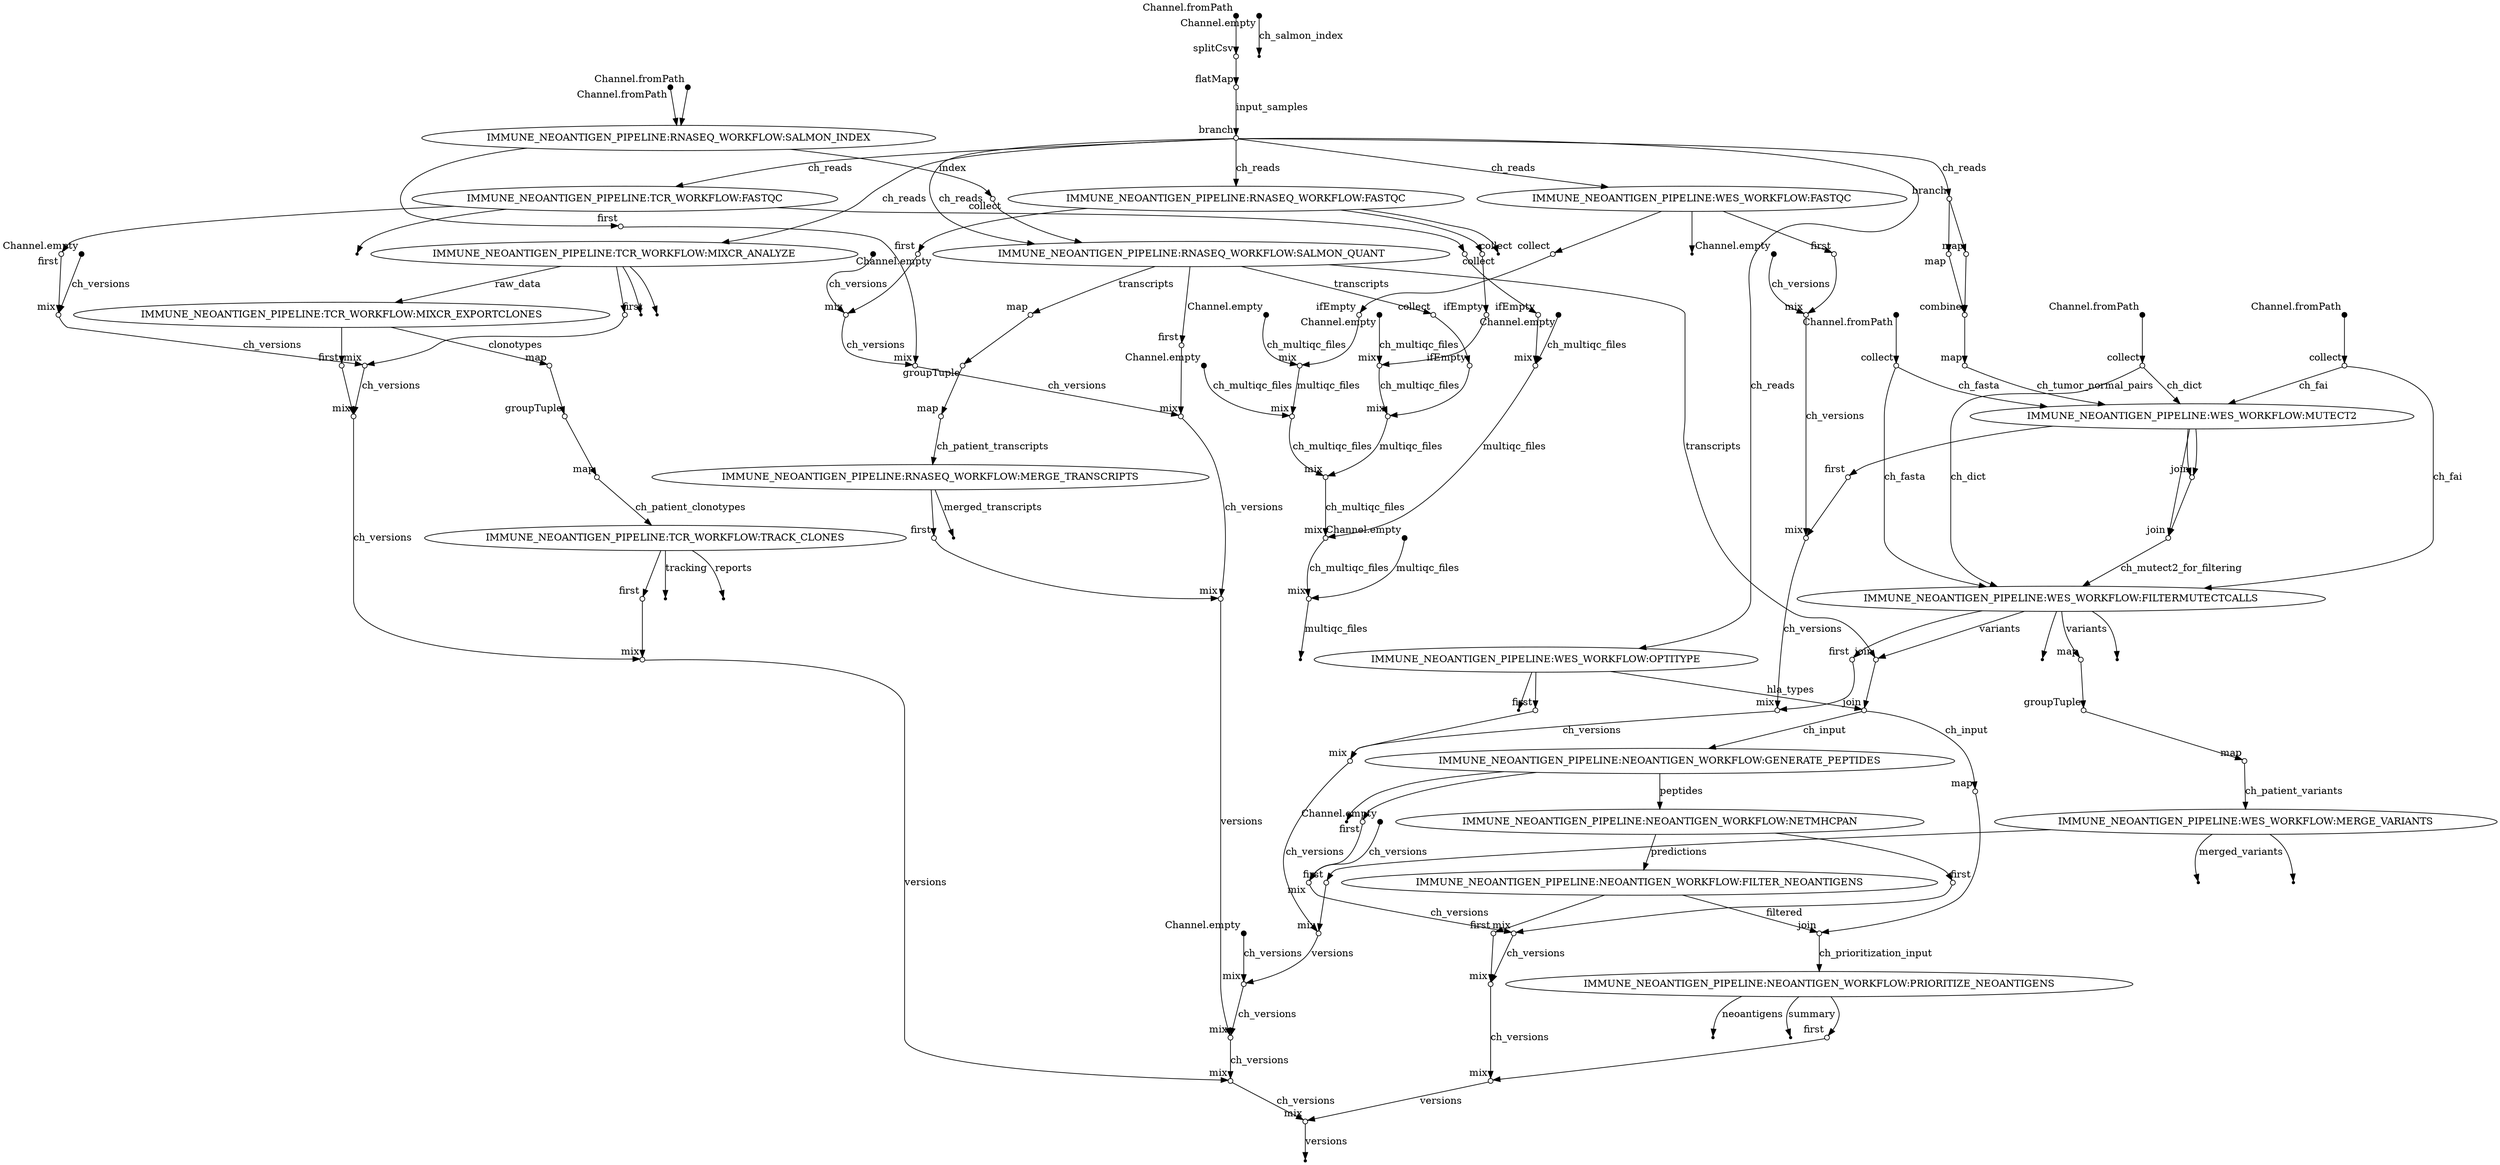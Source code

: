 digraph "pipeline_dag_20250709_220331" {
rankdir=TB;
v0 [shape=point,label="",fixedsize=true,width=0.1,xlabel="Channel.fromPath"];
v1 [shape=circle,label="",fixedsize=true,width=0.1,xlabel="splitCsv"];
v0 -> v1;

v1 [shape=circle,label="",fixedsize=true,width=0.1,xlabel="splitCsv"];
v2 [shape=circle,label="",fixedsize=true,width=0.1,xlabel="flatMap"];
v1 -> v2;

v2 [shape=circle,label="",fixedsize=true,width=0.1,xlabel="flatMap"];
v5 [shape=circle,label="",fixedsize=true,width=0.1,xlabel="branch"];
v2 -> v5 [label="input_samples"];

v3 [shape=point,label="",fixedsize=true,width=0.1,xlabel="Channel.empty"];
v48 [shape=circle,label="",fixedsize=true,width=0.1,xlabel="mix"];
v3 -> v48 [label="ch_versions"];

v4 [shape=point,label="",fixedsize=true,width=0.1,xlabel="Channel.empty"];
v49 [shape=circle,label="",fixedsize=true,width=0.1,xlabel="mix"];
v4 -> v49 [label="ch_multiqc_files"];

v5 [shape=circle,label="",fixedsize=true,width=0.1,xlabel="branch"];
v14 [label="IMMUNE_NEOANTIGEN_PIPELINE:WES_WORKFLOW:FASTQC"];
v5 -> v14 [label="ch_reads"];

v5 [shape=circle,label="",fixedsize=true,width=0.1,xlabel="branch"];
v52 [label="IMMUNE_NEOANTIGEN_PIPELINE:RNASEQ_WORKFLOW:FASTQC"];
v5 -> v52 [label="ch_reads"];

v5 [shape=circle,label="",fixedsize=true,width=0.1,xlabel="branch"];
v84 [label="IMMUNE_NEOANTIGEN_PIPELINE:TCR_WORKFLOW:FASTQC"];
v5 -> v84 [label="ch_reads"];

v6 [shape=point,label="",fixedsize=true,width=0.1,xlabel="Channel.empty"];
v17 [shape=circle,label="",fixedsize=true,width=0.1,xlabel="mix"];
v6 -> v17 [label="ch_versions"];

v7 [shape=point,label="",fixedsize=true,width=0.1,xlabel="Channel.empty"];
v20 [shape=circle,label="",fixedsize=true,width=0.1,xlabel="mix"];
v7 -> v20 [label="ch_multiqc_files"];

v8 [shape=point,label="",fixedsize=true,width=0.1,xlabel="Channel.fromPath"];
v9 [shape=circle,label="",fixedsize=true,width=0.1,xlabel="collect"];
v8 -> v9;

v9 [shape=circle,label="",fixedsize=true,width=0.1,xlabel="collect"];
v26 [label="IMMUNE_NEOANTIGEN_PIPELINE:WES_WORKFLOW:MUTECT2"];
v9 -> v26 [label="ch_fasta"];

v10 [shape=point,label="",fixedsize=true,width=0.1,xlabel="Channel.fromPath"];
v11 [shape=circle,label="",fixedsize=true,width=0.1,xlabel="collect"];
v10 -> v11;

v11 [shape=circle,label="",fixedsize=true,width=0.1,xlabel="collect"];
v26 [label="IMMUNE_NEOANTIGEN_PIPELINE:WES_WORKFLOW:MUTECT2"];
v11 -> v26 [label="ch_fai"];

v12 [shape=point,label="",fixedsize=true,width=0.1,xlabel="Channel.fromPath"];
v13 [shape=circle,label="",fixedsize=true,width=0.1,xlabel="collect"];
v12 -> v13;

v13 [shape=circle,label="",fixedsize=true,width=0.1,xlabel="collect"];
v26 [label="IMMUNE_NEOANTIGEN_PIPELINE:WES_WORKFLOW:MUTECT2"];
v13 -> v26 [label="ch_dict"];

v14 [label="IMMUNE_NEOANTIGEN_PIPELINE:WES_WORKFLOW:FASTQC"];
v15 [shape=point];
v14 -> v15;

v14 [label="IMMUNE_NEOANTIGEN_PIPELINE:WES_WORKFLOW:FASTQC"];
v18 [shape=circle,label="",fixedsize=true,width=0.1,xlabel="collect"];
v14 -> v18;

v14 [label="IMMUNE_NEOANTIGEN_PIPELINE:WES_WORKFLOW:FASTQC"];
v16 [shape=circle,label="",fixedsize=true,width=0.1,xlabel="first"];
v14 -> v16;

v16 [shape=circle,label="",fixedsize=true,width=0.1,xlabel="first"];
v17 [shape=circle,label="",fixedsize=true,width=0.1,xlabel="mix"];
v16 -> v17;

v17 [shape=circle,label="",fixedsize=true,width=0.1,xlabel="mix"];
v28 [shape=circle,label="",fixedsize=true,width=0.1,xlabel="mix"];
v17 -> v28 [label="ch_versions"];

v18 [shape=circle,label="",fixedsize=true,width=0.1,xlabel="collect"];
v19 [shape=circle,label="",fixedsize=true,width=0.1,xlabel="ifEmpty"];
v18 -> v19;

v19 [shape=circle,label="",fixedsize=true,width=0.1,xlabel="ifEmpty"];
v20 [shape=circle,label="",fixedsize=true,width=0.1,xlabel="mix"];
v19 -> v20;

v20 [shape=circle,label="",fixedsize=true,width=0.1,xlabel="mix"];
v49 [shape=circle,label="",fixedsize=true,width=0.1,xlabel="mix"];
v20 -> v49 [label="multiqc_files"];

v5 [shape=circle,label="",fixedsize=true,width=0.1,xlabel="branch"];
v21 [shape=circle,label="",fixedsize=true,width=0.1,xlabel="branch"];
v5 -> v21 [label="ch_reads"];

v21 [shape=circle,label="",fixedsize=true,width=0.1,xlabel="branch"];
v23 [shape=circle,label="",fixedsize=true,width=0.1,xlabel="map"];
v21 -> v23;

v21 [shape=circle,label="",fixedsize=true,width=0.1,xlabel="branch"];
v22 [shape=circle,label="",fixedsize=true,width=0.1,xlabel="map"];
v21 -> v22;

v22 [shape=circle,label="",fixedsize=true,width=0.1,xlabel="map"];
v24 [shape=circle,label="",fixedsize=true,width=0.1,xlabel="combine"];
v22 -> v24;

v23 [shape=circle,label="",fixedsize=true,width=0.1,xlabel="map"];
v24 [shape=circle,label="",fixedsize=true,width=0.1,xlabel="combine"];
v23 -> v24;

v24 [shape=circle,label="",fixedsize=true,width=0.1,xlabel="combine"];
v25 [shape=circle,label="",fixedsize=true,width=0.1,xlabel="map"];
v24 -> v25;

v25 [shape=circle,label="",fixedsize=true,width=0.1,xlabel="map"];
v26 [label="IMMUNE_NEOANTIGEN_PIPELINE:WES_WORKFLOW:MUTECT2"];
v25 -> v26 [label="ch_tumor_normal_pairs"];

v26 [label="IMMUNE_NEOANTIGEN_PIPELINE:WES_WORKFLOW:MUTECT2"];
v29 [shape=circle,label="",fixedsize=true,width=0.1,xlabel="join"];
v26 -> v29;

v26 [label="IMMUNE_NEOANTIGEN_PIPELINE:WES_WORKFLOW:MUTECT2"];
v29 [shape=circle,label="",fixedsize=true,width=0.1,xlabel="join"];
v26 -> v29;

v26 [label="IMMUNE_NEOANTIGEN_PIPELINE:WES_WORKFLOW:MUTECT2"];
v30 [shape=circle,label="",fixedsize=true,width=0.1,xlabel="join"];
v26 -> v30;

v26 [label="IMMUNE_NEOANTIGEN_PIPELINE:WES_WORKFLOW:MUTECT2"];
v27 [shape=circle,label="",fixedsize=true,width=0.1,xlabel="first"];
v26 -> v27;

v27 [shape=circle,label="",fixedsize=true,width=0.1,xlabel="first"];
v28 [shape=circle,label="",fixedsize=true,width=0.1,xlabel="mix"];
v27 -> v28;

v28 [shape=circle,label="",fixedsize=true,width=0.1,xlabel="mix"];
v35 [shape=circle,label="",fixedsize=true,width=0.1,xlabel="mix"];
v28 -> v35 [label="ch_versions"];

v29 [shape=circle,label="",fixedsize=true,width=0.1,xlabel="join"];
v30 [shape=circle,label="",fixedsize=true,width=0.1,xlabel="join"];
v29 -> v30;

v30 [shape=circle,label="",fixedsize=true,width=0.1,xlabel="join"];
v31 [label="IMMUNE_NEOANTIGEN_PIPELINE:WES_WORKFLOW:FILTERMUTECTCALLS"];
v30 -> v31 [label="ch_mutect2_for_filtering"];

v9 [shape=circle,label="",fixedsize=true,width=0.1,xlabel="collect"];
v31 [label="IMMUNE_NEOANTIGEN_PIPELINE:WES_WORKFLOW:FILTERMUTECTCALLS"];
v9 -> v31 [label="ch_fasta"];

v11 [shape=circle,label="",fixedsize=true,width=0.1,xlabel="collect"];
v31 [label="IMMUNE_NEOANTIGEN_PIPELINE:WES_WORKFLOW:FILTERMUTECTCALLS"];
v11 -> v31 [label="ch_fai"];

v13 [shape=circle,label="",fixedsize=true,width=0.1,xlabel="collect"];
v31 [label="IMMUNE_NEOANTIGEN_PIPELINE:WES_WORKFLOW:FILTERMUTECTCALLS"];
v13 -> v31 [label="ch_dict"];

v31 [label="IMMUNE_NEOANTIGEN_PIPELINE:WES_WORKFLOW:FILTERMUTECTCALLS"];
v40 [shape=circle,label="",fixedsize=true,width=0.1,xlabel="map"];
v31 -> v40 [label="variants"];

v31 [label="IMMUNE_NEOANTIGEN_PIPELINE:WES_WORKFLOW:FILTERMUTECTCALLS"];
v33 [shape=point];
v31 -> v33;

v31 [label="IMMUNE_NEOANTIGEN_PIPELINE:WES_WORKFLOW:FILTERMUTECTCALLS"];
v32 [shape=point];
v31 -> v32;

v31 [label="IMMUNE_NEOANTIGEN_PIPELINE:WES_WORKFLOW:FILTERMUTECTCALLS"];
v34 [shape=circle,label="",fixedsize=true,width=0.1,xlabel="first"];
v31 -> v34;

v34 [shape=circle,label="",fixedsize=true,width=0.1,xlabel="first"];
v35 [shape=circle,label="",fixedsize=true,width=0.1,xlabel="mix"];
v34 -> v35;

v35 [shape=circle,label="",fixedsize=true,width=0.1,xlabel="mix"];
v39 [shape=circle,label="",fixedsize=true,width=0.1,xlabel="mix"];
v35 -> v39 [label="ch_versions"];

v5 [shape=circle,label="",fixedsize=true,width=0.1,xlabel="branch"];
v36 [label="IMMUNE_NEOANTIGEN_PIPELINE:WES_WORKFLOW:OPTITYPE"];
v5 -> v36 [label="ch_reads"];

v36 [label="IMMUNE_NEOANTIGEN_PIPELINE:WES_WORKFLOW:OPTITYPE"];
v110 [shape=circle,label="",fixedsize=true,width=0.1,xlabel="join"];
v36 -> v110 [label="hla_types"];

v36 [label="IMMUNE_NEOANTIGEN_PIPELINE:WES_WORKFLOW:OPTITYPE"];
v37 [shape=point];
v36 -> v37;

v36 [label="IMMUNE_NEOANTIGEN_PIPELINE:WES_WORKFLOW:OPTITYPE"];
v38 [shape=circle,label="",fixedsize=true,width=0.1,xlabel="first"];
v36 -> v38;

v38 [shape=circle,label="",fixedsize=true,width=0.1,xlabel="first"];
v39 [shape=circle,label="",fixedsize=true,width=0.1,xlabel="mix"];
v38 -> v39;

v39 [shape=circle,label="",fixedsize=true,width=0.1,xlabel="mix"];
v47 [shape=circle,label="",fixedsize=true,width=0.1,xlabel="mix"];
v39 -> v47 [label="ch_versions"];

v40 [shape=circle,label="",fixedsize=true,width=0.1,xlabel="map"];
v41 [shape=circle,label="",fixedsize=true,width=0.1,xlabel="groupTuple"];
v40 -> v41;

v41 [shape=circle,label="",fixedsize=true,width=0.1,xlabel="groupTuple"];
v42 [shape=circle,label="",fixedsize=true,width=0.1,xlabel="map"];
v41 -> v42;

v42 [shape=circle,label="",fixedsize=true,width=0.1,xlabel="map"];
v43 [label="IMMUNE_NEOANTIGEN_PIPELINE:WES_WORKFLOW:MERGE_VARIANTS"];
v42 -> v43 [label="ch_patient_variants"];

v43 [label="IMMUNE_NEOANTIGEN_PIPELINE:WES_WORKFLOW:MERGE_VARIANTS"];
v45 [shape=point];
v43 -> v45 [label="merged_variants"];

v43 [label="IMMUNE_NEOANTIGEN_PIPELINE:WES_WORKFLOW:MERGE_VARIANTS"];
v44 [shape=point];
v43 -> v44;

v43 [label="IMMUNE_NEOANTIGEN_PIPELINE:WES_WORKFLOW:MERGE_VARIANTS"];
v46 [shape=circle,label="",fixedsize=true,width=0.1,xlabel="first"];
v43 -> v46;

v46 [shape=circle,label="",fixedsize=true,width=0.1,xlabel="first"];
v47 [shape=circle,label="",fixedsize=true,width=0.1,xlabel="mix"];
v46 -> v47;

v47 [shape=circle,label="",fixedsize=true,width=0.1,xlabel="mix"];
v48 [shape=circle,label="",fixedsize=true,width=0.1,xlabel="mix"];
v47 -> v48 [label="versions"];

v48 [shape=circle,label="",fixedsize=true,width=0.1,xlabel="mix"];
v80 [shape=circle,label="",fixedsize=true,width=0.1,xlabel="mix"];
v48 -> v80 [label="ch_versions"];

v49 [shape=circle,label="",fixedsize=true,width=0.1,xlabel="mix"];
v81 [shape=circle,label="",fixedsize=true,width=0.1,xlabel="mix"];
v49 -> v81 [label="ch_multiqc_files"];

v50 [shape=point,label="",fixedsize=true,width=0.1,xlabel="Channel.empty"];
v55 [shape=circle,label="",fixedsize=true,width=0.1,xlabel="mix"];
v50 -> v55 [label="ch_versions"];

v51 [shape=point,label="",fixedsize=true,width=0.1,xlabel="Channel.empty"];
v58 [shape=circle,label="",fixedsize=true,width=0.1,xlabel="mix"];
v51 -> v58 [label="ch_multiqc_files"];

v52 [label="IMMUNE_NEOANTIGEN_PIPELINE:RNASEQ_WORKFLOW:FASTQC"];
v53 [shape=point];
v52 -> v53;

v52 [label="IMMUNE_NEOANTIGEN_PIPELINE:RNASEQ_WORKFLOW:FASTQC"];
v56 [shape=circle,label="",fixedsize=true,width=0.1,xlabel="collect"];
v52 -> v56;

v52 [label="IMMUNE_NEOANTIGEN_PIPELINE:RNASEQ_WORKFLOW:FASTQC"];
v54 [shape=circle,label="",fixedsize=true,width=0.1,xlabel="first"];
v52 -> v54;

v54 [shape=circle,label="",fixedsize=true,width=0.1,xlabel="first"];
v55 [shape=circle,label="",fixedsize=true,width=0.1,xlabel="mix"];
v54 -> v55;

v55 [shape=circle,label="",fixedsize=true,width=0.1,xlabel="mix"];
v65 [shape=circle,label="",fixedsize=true,width=0.1,xlabel="mix"];
v55 -> v65 [label="ch_versions"];

v56 [shape=circle,label="",fixedsize=true,width=0.1,xlabel="collect"];
v57 [shape=circle,label="",fixedsize=true,width=0.1,xlabel="ifEmpty"];
v56 -> v57;

v57 [shape=circle,label="",fixedsize=true,width=0.1,xlabel="ifEmpty"];
v58 [shape=circle,label="",fixedsize=true,width=0.1,xlabel="mix"];
v57 -> v58;

v58 [shape=circle,label="",fixedsize=true,width=0.1,xlabel="mix"];
v72 [shape=circle,label="",fixedsize=true,width=0.1,xlabel="mix"];
v58 -> v72 [label="ch_multiqc_files"];

v59 [shape=point,label="",fixedsize=true,width=0.1,xlabel="Channel.empty"];
v60 [shape=point];
v59 -> v60 [label="ch_salmon_index"];

v61 [shape=point,label="",fixedsize=true,width=0.1,xlabel="Channel.fromPath"];
v63 [label="IMMUNE_NEOANTIGEN_PIPELINE:RNASEQ_WORKFLOW:SALMON_INDEX"];
v61 -> v63;

v62 [shape=point,label="",fixedsize=true,width=0.1,xlabel="Channel.fromPath"];
v63 [label="IMMUNE_NEOANTIGEN_PIPELINE:RNASEQ_WORKFLOW:SALMON_INDEX"];
v62 -> v63;

v63 [label="IMMUNE_NEOANTIGEN_PIPELINE:RNASEQ_WORKFLOW:SALMON_INDEX"];
v66 [shape=circle,label="",fixedsize=true,width=0.1,xlabel="collect"];
v63 -> v66 [label="index"];

v63 [label="IMMUNE_NEOANTIGEN_PIPELINE:RNASEQ_WORKFLOW:SALMON_INDEX"];
v64 [shape=circle,label="",fixedsize=true,width=0.1,xlabel="first"];
v63 -> v64;

v64 [shape=circle,label="",fixedsize=true,width=0.1,xlabel="first"];
v65 [shape=circle,label="",fixedsize=true,width=0.1,xlabel="mix"];
v64 -> v65;

v65 [shape=circle,label="",fixedsize=true,width=0.1,xlabel="mix"];
v69 [shape=circle,label="",fixedsize=true,width=0.1,xlabel="mix"];
v65 -> v69 [label="ch_versions"];

v66 [shape=circle,label="",fixedsize=true,width=0.1,xlabel="collect"];
v67 [label="IMMUNE_NEOANTIGEN_PIPELINE:RNASEQ_WORKFLOW:SALMON_QUANT"];
v66 -> v67;

v5 [shape=circle,label="",fixedsize=true,width=0.1,xlabel="branch"];
v67 [label="IMMUNE_NEOANTIGEN_PIPELINE:RNASEQ_WORKFLOW:SALMON_QUANT"];
v5 -> v67 [label="ch_reads"];

v67 [label="IMMUNE_NEOANTIGEN_PIPELINE:RNASEQ_WORKFLOW:SALMON_QUANT"];
v70 [shape=circle,label="",fixedsize=true,width=0.1,xlabel="collect"];
v67 -> v70 [label="transcripts"];

v67 [label="IMMUNE_NEOANTIGEN_PIPELINE:RNASEQ_WORKFLOW:SALMON_QUANT"];
v68 [shape=circle,label="",fixedsize=true,width=0.1,xlabel="first"];
v67 -> v68;

v68 [shape=circle,label="",fixedsize=true,width=0.1,xlabel="first"];
v69 [shape=circle,label="",fixedsize=true,width=0.1,xlabel="mix"];
v68 -> v69;

v69 [shape=circle,label="",fixedsize=true,width=0.1,xlabel="mix"];
v79 [shape=circle,label="",fixedsize=true,width=0.1,xlabel="mix"];
v69 -> v79 [label="ch_versions"];

v70 [shape=circle,label="",fixedsize=true,width=0.1,xlabel="collect"];
v71 [shape=circle,label="",fixedsize=true,width=0.1,xlabel="ifEmpty"];
v70 -> v71;

v71 [shape=circle,label="",fixedsize=true,width=0.1,xlabel="ifEmpty"];
v72 [shape=circle,label="",fixedsize=true,width=0.1,xlabel="mix"];
v71 -> v72;

v72 [shape=circle,label="",fixedsize=true,width=0.1,xlabel="mix"];
v81 [shape=circle,label="",fixedsize=true,width=0.1,xlabel="mix"];
v72 -> v81 [label="multiqc_files"];

v67 [label="IMMUNE_NEOANTIGEN_PIPELINE:RNASEQ_WORKFLOW:SALMON_QUANT"];
v73 [shape=circle,label="",fixedsize=true,width=0.1,xlabel="map"];
v67 -> v73 [label="transcripts"];

v73 [shape=circle,label="",fixedsize=true,width=0.1,xlabel="map"];
v74 [shape=circle,label="",fixedsize=true,width=0.1,xlabel="groupTuple"];
v73 -> v74;

v74 [shape=circle,label="",fixedsize=true,width=0.1,xlabel="groupTuple"];
v75 [shape=circle,label="",fixedsize=true,width=0.1,xlabel="map"];
v74 -> v75;

v75 [shape=circle,label="",fixedsize=true,width=0.1,xlabel="map"];
v76 [label="IMMUNE_NEOANTIGEN_PIPELINE:RNASEQ_WORKFLOW:MERGE_TRANSCRIPTS"];
v75 -> v76 [label="ch_patient_transcripts"];

v76 [label="IMMUNE_NEOANTIGEN_PIPELINE:RNASEQ_WORKFLOW:MERGE_TRANSCRIPTS"];
v77 [shape=point];
v76 -> v77 [label="merged_transcripts"];

v76 [label="IMMUNE_NEOANTIGEN_PIPELINE:RNASEQ_WORKFLOW:MERGE_TRANSCRIPTS"];
v78 [shape=circle,label="",fixedsize=true,width=0.1,xlabel="first"];
v76 -> v78;

v78 [shape=circle,label="",fixedsize=true,width=0.1,xlabel="first"];
v79 [shape=circle,label="",fixedsize=true,width=0.1,xlabel="mix"];
v78 -> v79;

v79 [shape=circle,label="",fixedsize=true,width=0.1,xlabel="mix"];
v80 [shape=circle,label="",fixedsize=true,width=0.1,xlabel="mix"];
v79 -> v80 [label="versions"];

v80 [shape=circle,label="",fixedsize=true,width=0.1,xlabel="mix"];
v107 [shape=circle,label="",fixedsize=true,width=0.1,xlabel="mix"];
v80 -> v107 [label="ch_versions"];

v81 [shape=circle,label="",fixedsize=true,width=0.1,xlabel="mix"];
v108 [shape=circle,label="",fixedsize=true,width=0.1,xlabel="mix"];
v81 -> v108 [label="ch_multiqc_files"];

v82 [shape=point,label="",fixedsize=true,width=0.1,xlabel="Channel.empty"];
v87 [shape=circle,label="",fixedsize=true,width=0.1,xlabel="mix"];
v82 -> v87 [label="ch_versions"];

v83 [shape=point,label="",fixedsize=true,width=0.1,xlabel="Channel.empty"];
v90 [shape=circle,label="",fixedsize=true,width=0.1,xlabel="mix"];
v83 -> v90 [label="ch_multiqc_files"];

v84 [label="IMMUNE_NEOANTIGEN_PIPELINE:TCR_WORKFLOW:FASTQC"];
v85 [shape=point];
v84 -> v85;

v84 [label="IMMUNE_NEOANTIGEN_PIPELINE:TCR_WORKFLOW:FASTQC"];
v88 [shape=circle,label="",fixedsize=true,width=0.1,xlabel="collect"];
v84 -> v88;

v84 [label="IMMUNE_NEOANTIGEN_PIPELINE:TCR_WORKFLOW:FASTQC"];
v86 [shape=circle,label="",fixedsize=true,width=0.1,xlabel="first"];
v84 -> v86;

v86 [shape=circle,label="",fixedsize=true,width=0.1,xlabel="first"];
v87 [shape=circle,label="",fixedsize=true,width=0.1,xlabel="mix"];
v86 -> v87;

v87 [shape=circle,label="",fixedsize=true,width=0.1,xlabel="mix"];
v95 [shape=circle,label="",fixedsize=true,width=0.1,xlabel="mix"];
v87 -> v95 [label="ch_versions"];

v88 [shape=circle,label="",fixedsize=true,width=0.1,xlabel="collect"];
v89 [shape=circle,label="",fixedsize=true,width=0.1,xlabel="ifEmpty"];
v88 -> v89;

v89 [shape=circle,label="",fixedsize=true,width=0.1,xlabel="ifEmpty"];
v90 [shape=circle,label="",fixedsize=true,width=0.1,xlabel="mix"];
v89 -> v90;

v90 [shape=circle,label="",fixedsize=true,width=0.1,xlabel="mix"];
v108 [shape=circle,label="",fixedsize=true,width=0.1,xlabel="mix"];
v90 -> v108 [label="multiqc_files"];

v5 [shape=circle,label="",fixedsize=true,width=0.1,xlabel="branch"];
v91 [label="IMMUNE_NEOANTIGEN_PIPELINE:TCR_WORKFLOW:MIXCR_ANALYZE"];
v5 -> v91 [label="ch_reads"];

v91 [label="IMMUNE_NEOANTIGEN_PIPELINE:TCR_WORKFLOW:MIXCR_ANALYZE"];
v96 [label="IMMUNE_NEOANTIGEN_PIPELINE:TCR_WORKFLOW:MIXCR_EXPORTCLONES"];
v91 -> v96 [label="raw_data"];

v91 [label="IMMUNE_NEOANTIGEN_PIPELINE:TCR_WORKFLOW:MIXCR_ANALYZE"];
v93 [shape=point];
v91 -> v93;

v91 [label="IMMUNE_NEOANTIGEN_PIPELINE:TCR_WORKFLOW:MIXCR_ANALYZE"];
v92 [shape=point];
v91 -> v92;

v91 [label="IMMUNE_NEOANTIGEN_PIPELINE:TCR_WORKFLOW:MIXCR_ANALYZE"];
v94 [shape=circle,label="",fixedsize=true,width=0.1,xlabel="first"];
v91 -> v94;

v94 [shape=circle,label="",fixedsize=true,width=0.1,xlabel="first"];
v95 [shape=circle,label="",fixedsize=true,width=0.1,xlabel="mix"];
v94 -> v95;

v95 [shape=circle,label="",fixedsize=true,width=0.1,xlabel="mix"];
v98 [shape=circle,label="",fixedsize=true,width=0.1,xlabel="mix"];
v95 -> v98 [label="ch_versions"];

v96 [label="IMMUNE_NEOANTIGEN_PIPELINE:TCR_WORKFLOW:MIXCR_EXPORTCLONES"];
v99 [shape=circle,label="",fixedsize=true,width=0.1,xlabel="map"];
v96 -> v99 [label="clonotypes"];

v96 [label="IMMUNE_NEOANTIGEN_PIPELINE:TCR_WORKFLOW:MIXCR_EXPORTCLONES"];
v97 [shape=circle,label="",fixedsize=true,width=0.1,xlabel="first"];
v96 -> v97;

v97 [shape=circle,label="",fixedsize=true,width=0.1,xlabel="first"];
v98 [shape=circle,label="",fixedsize=true,width=0.1,xlabel="mix"];
v97 -> v98;

v98 [shape=circle,label="",fixedsize=true,width=0.1,xlabel="mix"];
v106 [shape=circle,label="",fixedsize=true,width=0.1,xlabel="mix"];
v98 -> v106 [label="ch_versions"];

v99 [shape=circle,label="",fixedsize=true,width=0.1,xlabel="map"];
v100 [shape=circle,label="",fixedsize=true,width=0.1,xlabel="groupTuple"];
v99 -> v100;

v100 [shape=circle,label="",fixedsize=true,width=0.1,xlabel="groupTuple"];
v101 [shape=circle,label="",fixedsize=true,width=0.1,xlabel="map"];
v100 -> v101;

v101 [shape=circle,label="",fixedsize=true,width=0.1,xlabel="map"];
v102 [label="IMMUNE_NEOANTIGEN_PIPELINE:TCR_WORKFLOW:TRACK_CLONES"];
v101 -> v102 [label="ch_patient_clonotypes"];

v102 [label="IMMUNE_NEOANTIGEN_PIPELINE:TCR_WORKFLOW:TRACK_CLONES"];
v104 [shape=point];
v102 -> v104 [label="tracking"];

v102 [label="IMMUNE_NEOANTIGEN_PIPELINE:TCR_WORKFLOW:TRACK_CLONES"];
v103 [shape=point];
v102 -> v103 [label="reports"];

v102 [label="IMMUNE_NEOANTIGEN_PIPELINE:TCR_WORKFLOW:TRACK_CLONES"];
v105 [shape=circle,label="",fixedsize=true,width=0.1,xlabel="first"];
v102 -> v105;

v105 [shape=circle,label="",fixedsize=true,width=0.1,xlabel="first"];
v106 [shape=circle,label="",fixedsize=true,width=0.1,xlabel="mix"];
v105 -> v106;

v106 [shape=circle,label="",fixedsize=true,width=0.1,xlabel="mix"];
v107 [shape=circle,label="",fixedsize=true,width=0.1,xlabel="mix"];
v106 -> v107 [label="versions"];

v107 [shape=circle,label="",fixedsize=true,width=0.1,xlabel="mix"];
v130 [shape=circle,label="",fixedsize=true,width=0.1,xlabel="mix"];
v107 -> v130 [label="ch_versions"];

v108 [shape=circle,label="",fixedsize=true,width=0.1,xlabel="mix"];
v132 [shape=circle,label="",fixedsize=true,width=0.1,xlabel="mix"];
v108 -> v132 [label="ch_multiqc_files"];

v67 [label="IMMUNE_NEOANTIGEN_PIPELINE:RNASEQ_WORKFLOW:SALMON_QUANT"];
v109 [shape=circle,label="",fixedsize=true,width=0.1,xlabel="join"];
v67 -> v109 [label="transcripts"];

v31 [label="IMMUNE_NEOANTIGEN_PIPELINE:WES_WORKFLOW:FILTERMUTECTCALLS"];
v109 [shape=circle,label="",fixedsize=true,width=0.1,xlabel="join"];
v31 -> v109 [label="variants"];

v109 [shape=circle,label="",fixedsize=true,width=0.1,xlabel="join"];
v110 [shape=circle,label="",fixedsize=true,width=0.1,xlabel="join"];
v109 -> v110;

v110 [shape=circle,label="",fixedsize=true,width=0.1,xlabel="join"];
v113 [label="IMMUNE_NEOANTIGEN_PIPELINE:NEOANTIGEN_WORKFLOW:GENERATE_PEPTIDES"];
v110 -> v113 [label="ch_input"];

v111 [shape=point,label="",fixedsize=true,width=0.1,xlabel="Channel.empty"];
v116 [shape=circle,label="",fixedsize=true,width=0.1,xlabel="mix"];
v111 -> v116 [label="ch_versions"];

v112 [shape=point,label="",fixedsize=true,width=0.1,xlabel="Channel.empty"];
v132 [shape=circle,label="",fixedsize=true,width=0.1,xlabel="mix"];
v112 -> v132 [label="multiqc_files"];

v113 [label="IMMUNE_NEOANTIGEN_PIPELINE:NEOANTIGEN_WORKFLOW:GENERATE_PEPTIDES"];
v117 [label="IMMUNE_NEOANTIGEN_PIPELINE:NEOANTIGEN_WORKFLOW:NETMHCPAN"];
v113 -> v117 [label="peptides"];

v113 [label="IMMUNE_NEOANTIGEN_PIPELINE:NEOANTIGEN_WORKFLOW:GENERATE_PEPTIDES"];
v114 [shape=point];
v113 -> v114;

v113 [label="IMMUNE_NEOANTIGEN_PIPELINE:NEOANTIGEN_WORKFLOW:GENERATE_PEPTIDES"];
v115 [shape=circle,label="",fixedsize=true,width=0.1,xlabel="first"];
v113 -> v115;

v115 [shape=circle,label="",fixedsize=true,width=0.1,xlabel="first"];
v116 [shape=circle,label="",fixedsize=true,width=0.1,xlabel="mix"];
v115 -> v116;

v116 [shape=circle,label="",fixedsize=true,width=0.1,xlabel="mix"];
v119 [shape=circle,label="",fixedsize=true,width=0.1,xlabel="mix"];
v116 -> v119 [label="ch_versions"];

v117 [label="IMMUNE_NEOANTIGEN_PIPELINE:NEOANTIGEN_WORKFLOW:NETMHCPAN"];
v120 [label="IMMUNE_NEOANTIGEN_PIPELINE:NEOANTIGEN_WORKFLOW:FILTER_NEOANTIGENS"];
v117 -> v120 [label="predictions"];

v117 [label="IMMUNE_NEOANTIGEN_PIPELINE:NEOANTIGEN_WORKFLOW:NETMHCPAN"];
v118 [shape=circle,label="",fixedsize=true,width=0.1,xlabel="first"];
v117 -> v118;

v118 [shape=circle,label="",fixedsize=true,width=0.1,xlabel="first"];
v119 [shape=circle,label="",fixedsize=true,width=0.1,xlabel="mix"];
v118 -> v119;

v119 [shape=circle,label="",fixedsize=true,width=0.1,xlabel="mix"];
v122 [shape=circle,label="",fixedsize=true,width=0.1,xlabel="mix"];
v119 -> v122 [label="ch_versions"];

v120 [label="IMMUNE_NEOANTIGEN_PIPELINE:NEOANTIGEN_WORKFLOW:FILTER_NEOANTIGENS"];
v124 [shape=circle,label="",fixedsize=true,width=0.1,xlabel="join"];
v120 -> v124 [label="filtered"];

v120 [label="IMMUNE_NEOANTIGEN_PIPELINE:NEOANTIGEN_WORKFLOW:FILTER_NEOANTIGENS"];
v121 [shape=circle,label="",fixedsize=true,width=0.1,xlabel="first"];
v120 -> v121;

v121 [shape=circle,label="",fixedsize=true,width=0.1,xlabel="first"];
v122 [shape=circle,label="",fixedsize=true,width=0.1,xlabel="mix"];
v121 -> v122;

v122 [shape=circle,label="",fixedsize=true,width=0.1,xlabel="mix"];
v129 [shape=circle,label="",fixedsize=true,width=0.1,xlabel="mix"];
v122 -> v129 [label="ch_versions"];

v110 [shape=circle,label="",fixedsize=true,width=0.1,xlabel="join"];
v123 [shape=circle,label="",fixedsize=true,width=0.1,xlabel="map"];
v110 -> v123 [label="ch_input"];

v123 [shape=circle,label="",fixedsize=true,width=0.1,xlabel="map"];
v124 [shape=circle,label="",fixedsize=true,width=0.1,xlabel="join"];
v123 -> v124;

v124 [shape=circle,label="",fixedsize=true,width=0.1,xlabel="join"];
v125 [label="IMMUNE_NEOANTIGEN_PIPELINE:NEOANTIGEN_WORKFLOW:PRIORITIZE_NEOANTIGENS"];
v124 -> v125 [label="ch_prioritization_input"];

v125 [label="IMMUNE_NEOANTIGEN_PIPELINE:NEOANTIGEN_WORKFLOW:PRIORITIZE_NEOANTIGENS"];
v127 [shape=point];
v125 -> v127 [label="neoantigens"];

v125 [label="IMMUNE_NEOANTIGEN_PIPELINE:NEOANTIGEN_WORKFLOW:PRIORITIZE_NEOANTIGENS"];
v126 [shape=point];
v125 -> v126 [label="summary"];

v125 [label="IMMUNE_NEOANTIGEN_PIPELINE:NEOANTIGEN_WORKFLOW:PRIORITIZE_NEOANTIGENS"];
v128 [shape=circle,label="",fixedsize=true,width=0.1,xlabel="first"];
v125 -> v128;

v128 [shape=circle,label="",fixedsize=true,width=0.1,xlabel="first"];
v129 [shape=circle,label="",fixedsize=true,width=0.1,xlabel="mix"];
v128 -> v129;

v129 [shape=circle,label="",fixedsize=true,width=0.1,xlabel="mix"];
v130 [shape=circle,label="",fixedsize=true,width=0.1,xlabel="mix"];
v129 -> v130 [label="versions"];

v130 [shape=circle,label="",fixedsize=true,width=0.1,xlabel="mix"];
v131 [shape=point];
v130 -> v131 [label="versions"];

v132 [shape=circle,label="",fixedsize=true,width=0.1,xlabel="mix"];
v133 [shape=point];
v132 -> v133 [label="multiqc_files"];

}
